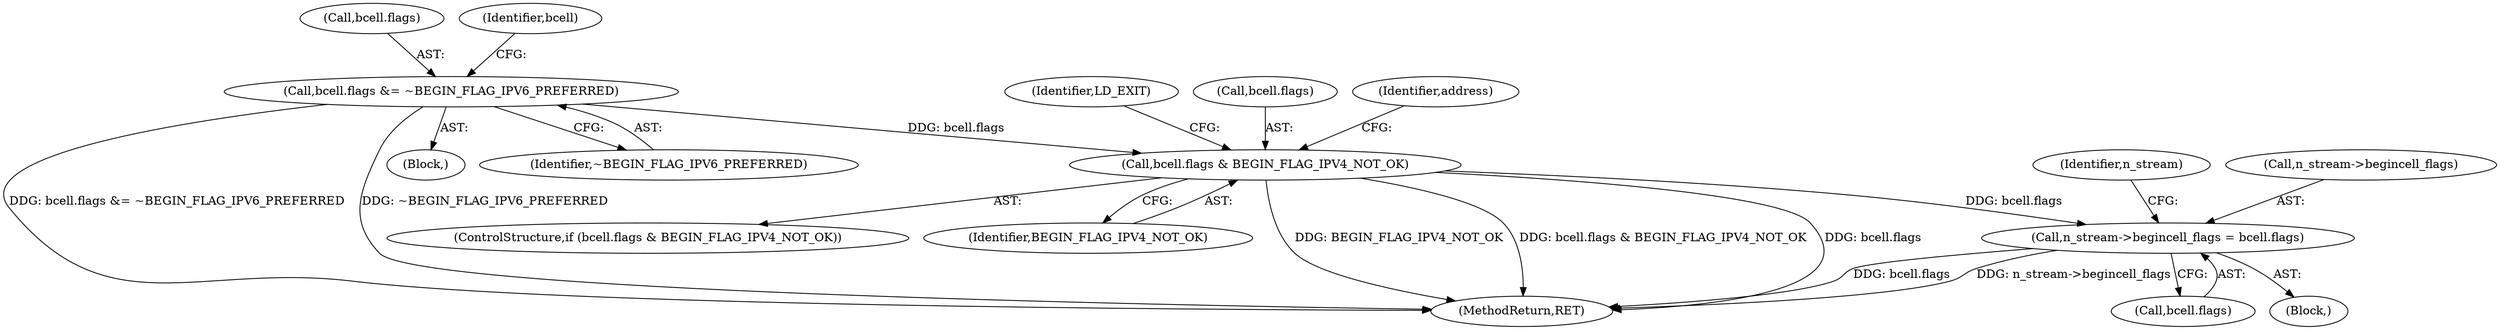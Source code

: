 digraph "0_tor_79b59a2dfcb68897ee89d98587d09e55f07e68d7@pointer" {
"1000429" [label="(Call,n_stream->begincell_flags = bcell.flags)"];
"1000390" [label="(Call,bcell.flags & BEGIN_FLAG_IPV4_NOT_OK)"];
"1000384" [label="(Call,bcell.flags &= ~BEGIN_FLAG_IPV6_PREFERRED)"];
"1000429" [label="(Call,n_stream->begincell_flags = bcell.flags)"];
"1000408" [label="(Identifier,LD_EXIT)"];
"1000383" [label="(Block,)"];
"1000384" [label="(Call,bcell.flags &= ~BEGIN_FLAG_IPV6_PREFERRED)"];
"1000388" [label="(Identifier,~BEGIN_FLAG_IPV6_PREFERRED)"];
"1000697" [label="(MethodReturn,RET)"];
"1000438" [label="(Identifier,n_stream)"];
"1000391" [label="(Call,bcell.flags)"];
"1000385" [label="(Call,bcell.flags)"];
"1000397" [label="(Identifier,address)"];
"1000392" [label="(Identifier,bcell)"];
"1000433" [label="(Call,bcell.flags)"];
"1000390" [label="(Call,bcell.flags & BEGIN_FLAG_IPV4_NOT_OK)"];
"1000124" [label="(Block,)"];
"1000389" [label="(ControlStructure,if (bcell.flags & BEGIN_FLAG_IPV4_NOT_OK))"];
"1000394" [label="(Identifier,BEGIN_FLAG_IPV4_NOT_OK)"];
"1000430" [label="(Call,n_stream->begincell_flags)"];
"1000429" -> "1000124"  [label="AST: "];
"1000429" -> "1000433"  [label="CFG: "];
"1000430" -> "1000429"  [label="AST: "];
"1000433" -> "1000429"  [label="AST: "];
"1000438" -> "1000429"  [label="CFG: "];
"1000429" -> "1000697"  [label="DDG: bcell.flags"];
"1000429" -> "1000697"  [label="DDG: n_stream->begincell_flags"];
"1000390" -> "1000429"  [label="DDG: bcell.flags"];
"1000390" -> "1000389"  [label="AST: "];
"1000390" -> "1000394"  [label="CFG: "];
"1000391" -> "1000390"  [label="AST: "];
"1000394" -> "1000390"  [label="AST: "];
"1000397" -> "1000390"  [label="CFG: "];
"1000408" -> "1000390"  [label="CFG: "];
"1000390" -> "1000697"  [label="DDG: BEGIN_FLAG_IPV4_NOT_OK"];
"1000390" -> "1000697"  [label="DDG: bcell.flags & BEGIN_FLAG_IPV4_NOT_OK"];
"1000390" -> "1000697"  [label="DDG: bcell.flags"];
"1000384" -> "1000390"  [label="DDG: bcell.flags"];
"1000384" -> "1000383"  [label="AST: "];
"1000384" -> "1000388"  [label="CFG: "];
"1000385" -> "1000384"  [label="AST: "];
"1000388" -> "1000384"  [label="AST: "];
"1000392" -> "1000384"  [label="CFG: "];
"1000384" -> "1000697"  [label="DDG: bcell.flags &= ~BEGIN_FLAG_IPV6_PREFERRED"];
"1000384" -> "1000697"  [label="DDG: ~BEGIN_FLAG_IPV6_PREFERRED"];
}
